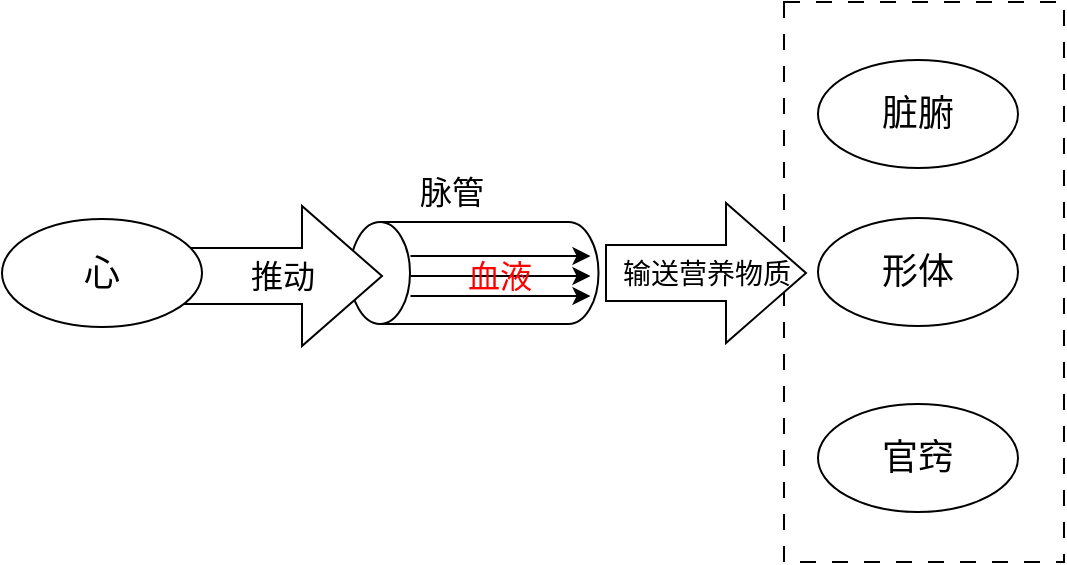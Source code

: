 <mxfile version="22.1.15" type="github">
  <diagram name="第 1 页" id="sFzYDHpx1Lzycq9LIBth">
    <mxGraphModel dx="1050" dy="557" grid="1" gridSize="10" guides="1" tooltips="1" connect="1" arrows="1" fold="1" page="1" pageScale="1" pageWidth="827" pageHeight="1169" math="0" shadow="0">
      <root>
        <mxCell id="0" />
        <mxCell id="1" parent="0" />
        <mxCell id="aVQLpjzn0uQK52kn7M1t-24" value="" style="group" vertex="1" connectable="0" parent="1">
          <mxGeometry x="579" y="100" width="140" height="280" as="geometry" />
        </mxCell>
        <mxCell id="aVQLpjzn0uQK52kn7M1t-22" value="" style="rounded=0;whiteSpace=wrap;html=1;dashed=1;dashPattern=8 8;" vertex="1" parent="aVQLpjzn0uQK52kn7M1t-24">
          <mxGeometry width="140" height="280" as="geometry" />
        </mxCell>
        <mxCell id="aVQLpjzn0uQK52kn7M1t-19" value="官窍" style="ellipse;whiteSpace=wrap;html=1;fontSize=18;" vertex="1" parent="aVQLpjzn0uQK52kn7M1t-24">
          <mxGeometry x="17" y="201" width="100" height="54" as="geometry" />
        </mxCell>
        <mxCell id="aVQLpjzn0uQK52kn7M1t-20" value="形体" style="ellipse;whiteSpace=wrap;html=1;fontSize=18;" vertex="1" parent="aVQLpjzn0uQK52kn7M1t-24">
          <mxGeometry x="17" y="108" width="100" height="54" as="geometry" />
        </mxCell>
        <mxCell id="aVQLpjzn0uQK52kn7M1t-21" value="脏腑" style="ellipse;whiteSpace=wrap;html=1;fontSize=18;" vertex="1" parent="aVQLpjzn0uQK52kn7M1t-24">
          <mxGeometry x="17" y="29" width="100" height="54" as="geometry" />
        </mxCell>
        <mxCell id="aVQLpjzn0uQK52kn7M1t-26" value="输送营养物质" style="html=1;shadow=0;dashed=0;align=center;verticalAlign=middle;shape=mxgraph.arrows2.arrow;dy=0.6;dx=40;notch=0;fontSize=14;" vertex="1" parent="1">
          <mxGeometry x="490" y="200.5" width="100" height="70" as="geometry" />
        </mxCell>
        <mxCell id="aVQLpjzn0uQK52kn7M1t-1" value="" style="shape=cylinder3;whiteSpace=wrap;html=1;boundedLbl=1;backgroundOutline=1;size=15;rotation=-90;" vertex="1" parent="1">
          <mxGeometry x="398.63" y="173.38" width="51" height="124.25" as="geometry" />
        </mxCell>
        <mxCell id="aVQLpjzn0uQK52kn7M1t-11" value="推动" style="html=1;shadow=0;dashed=0;align=center;verticalAlign=middle;shape=mxgraph.arrows2.arrow;dy=0.6;dx=40;notch=0;fontSize=16;" vertex="1" parent="1">
          <mxGeometry x="278" y="202" width="100" height="70" as="geometry" />
        </mxCell>
        <mxCell id="aVQLpjzn0uQK52kn7M1t-8" value="" style="group" vertex="1" connectable="0" parent="1">
          <mxGeometry x="392.25" y="227" width="90" height="20" as="geometry" />
        </mxCell>
        <mxCell id="aVQLpjzn0uQK52kn7M1t-3" value="" style="endArrow=classic;html=1;rounded=0;" edge="1" parent="aVQLpjzn0uQK52kn7M1t-8">
          <mxGeometry width="50" height="50" relative="1" as="geometry">
            <mxPoint as="sourcePoint" />
            <mxPoint x="90" as="targetPoint" />
          </mxGeometry>
        </mxCell>
        <mxCell id="aVQLpjzn0uQK52kn7M1t-6" value="" style="endArrow=classic;html=1;rounded=0;" edge="1" parent="aVQLpjzn0uQK52kn7M1t-8">
          <mxGeometry width="50" height="50" relative="1" as="geometry">
            <mxPoint y="10" as="sourcePoint" />
            <mxPoint x="90" y="10" as="targetPoint" />
          </mxGeometry>
        </mxCell>
        <mxCell id="aVQLpjzn0uQK52kn7M1t-7" value="" style="endArrow=classic;html=1;rounded=0;" edge="1" parent="aVQLpjzn0uQK52kn7M1t-8">
          <mxGeometry width="50" height="50" relative="1" as="geometry">
            <mxPoint y="20" as="sourcePoint" />
            <mxPoint x="90" y="20" as="targetPoint" />
          </mxGeometry>
        </mxCell>
        <mxCell id="aVQLpjzn0uQK52kn7M1t-10" value="心" style="ellipse;whiteSpace=wrap;html=1;fontSize=18;" vertex="1" parent="1">
          <mxGeometry x="188" y="208.5" width="100" height="54" as="geometry" />
        </mxCell>
        <mxCell id="aVQLpjzn0uQK52kn7M1t-12" value="脉管" style="text;html=1;strokeColor=none;fillColor=none;align=center;verticalAlign=middle;whiteSpace=wrap;rounded=0;fontSize=16;" vertex="1" parent="1">
          <mxGeometry x="383" y="180" width="60" height="30" as="geometry" />
        </mxCell>
        <mxCell id="aVQLpjzn0uQK52kn7M1t-17" value="血液" style="text;html=1;strokeColor=none;fillColor=none;align=center;verticalAlign=middle;whiteSpace=wrap;rounded=0;fontSize=16;fontColor=#FF0000;" vertex="1" parent="1">
          <mxGeometry x="407.25" y="222" width="60" height="30" as="geometry" />
        </mxCell>
      </root>
    </mxGraphModel>
  </diagram>
</mxfile>
